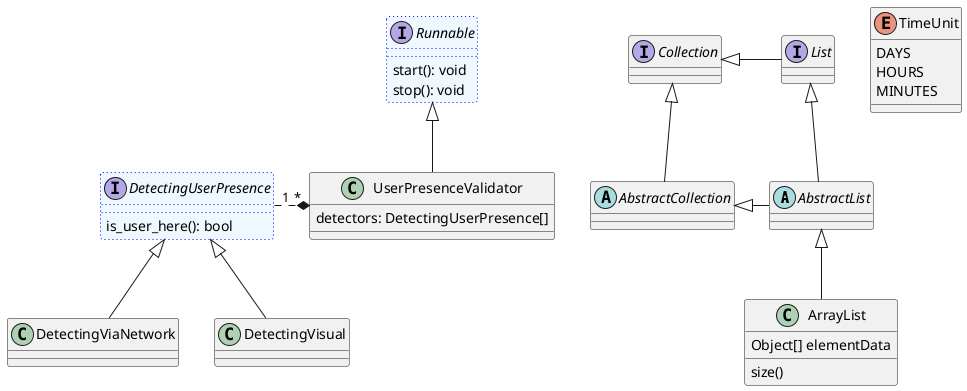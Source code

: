 @startuml
'https://plantuml.com/class-diagram

abstract class AbstractList
abstract AbstractCollection
interface List
interface Collection

class UserPresenceValidator {
   detectors: DetectingUserPresence[]
}

interface DetectingUserPresence #aliceblue ##[dotted]blue {
    is_user_here(): bool
}

interface Runnable #aliceblue ##[dotted]blue {
   start(): void
   stop(): void
}

class DetectingViaNetwork
class DetectingVisual

DetectingUserPresence <|-- DetectingViaNetwork
DetectingUserPresence  <|-- DetectingVisual

Runnable <|-- UserPresenceValidator


UserPresenceValidator "*" *.left. "1" DetectingUserPresence

List <|-- AbstractList
Collection <|-- AbstractCollection

Collection <|- List
AbstractCollection <|- AbstractList
AbstractList <|-- ArrayList

class ArrayList {
Object[] elementData
size()
}

enum TimeUnit {
DAYS
HOURS
MINUTES
}

@enduml